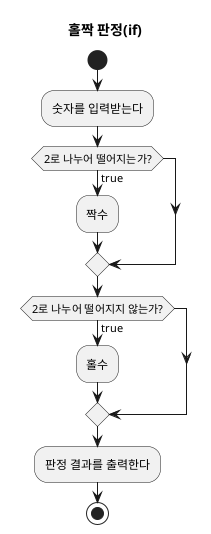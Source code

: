@startuml

title 홀짝 판정(if)


start

:숫자를 입력받는다; 

if (2로 나누어 떨어지는가?) then (true)
  :짝수;
endif

if (2로 나누어 떨어지지 않는가?) then (true)
  :홀수;
endif

:판정 결과를 출력한다;

stop

@enduml
